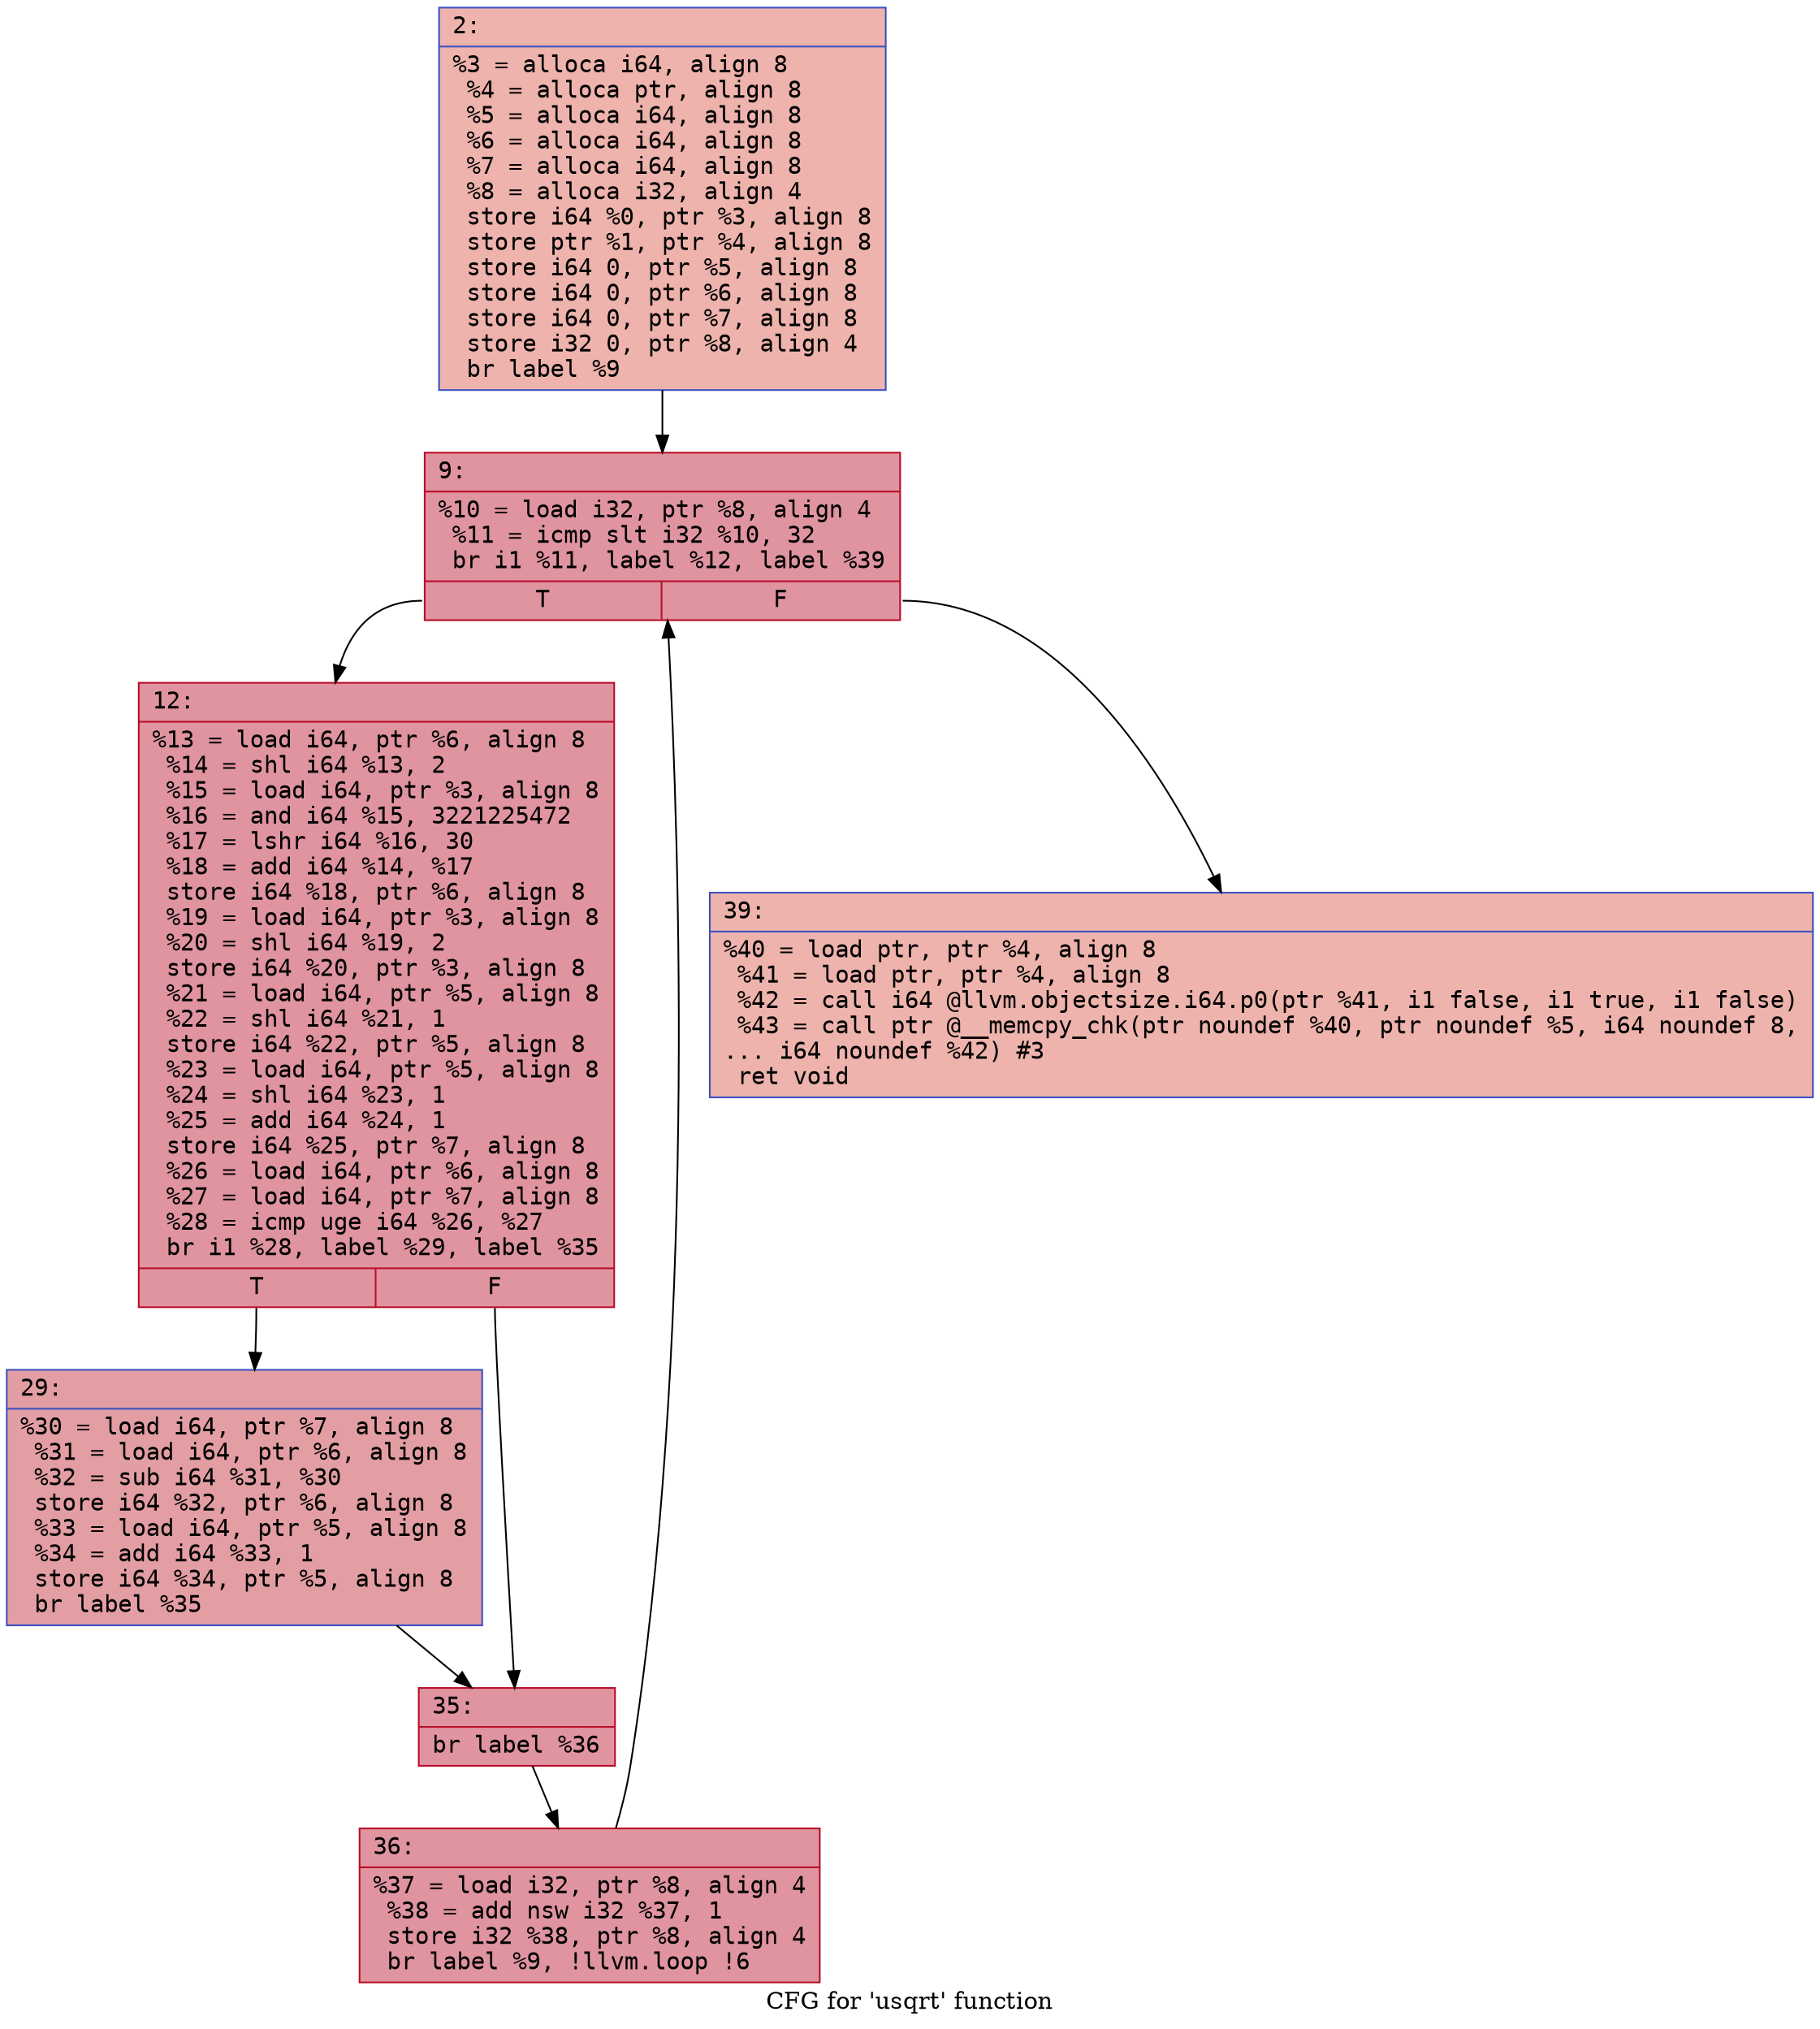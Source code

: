 digraph "CFG for 'usqrt' function" {
	label="CFG for 'usqrt' function";

	Node0x6000024f5ef0 [shape=record,color="#3d50c3ff", style=filled, fillcolor="#d6524470" fontname="Courier",label="{2:\l|  %3 = alloca i64, align 8\l  %4 = alloca ptr, align 8\l  %5 = alloca i64, align 8\l  %6 = alloca i64, align 8\l  %7 = alloca i64, align 8\l  %8 = alloca i32, align 4\l  store i64 %0, ptr %3, align 8\l  store ptr %1, ptr %4, align 8\l  store i64 0, ptr %5, align 8\l  store i64 0, ptr %6, align 8\l  store i64 0, ptr %7, align 8\l  store i32 0, ptr %8, align 4\l  br label %9\l}"];
	Node0x6000024f5ef0 -> Node0x6000024f5f40[tooltip="2 -> 9\nProbability 100.00%" ];
	Node0x6000024f5f40 [shape=record,color="#b70d28ff", style=filled, fillcolor="#b70d2870" fontname="Courier",label="{9:\l|  %10 = load i32, ptr %8, align 4\l  %11 = icmp slt i32 %10, 32\l  br i1 %11, label %12, label %39\l|{<s0>T|<s1>F}}"];
	Node0x6000024f5f40:s0 -> Node0x6000024f5f90[tooltip="9 -> 12\nProbability 96.88%" ];
	Node0x6000024f5f40:s1 -> Node0x6000024f60d0[tooltip="9 -> 39\nProbability 3.12%" ];
	Node0x6000024f5f90 [shape=record,color="#b70d28ff", style=filled, fillcolor="#b70d2870" fontname="Courier",label="{12:\l|  %13 = load i64, ptr %6, align 8\l  %14 = shl i64 %13, 2\l  %15 = load i64, ptr %3, align 8\l  %16 = and i64 %15, 3221225472\l  %17 = lshr i64 %16, 30\l  %18 = add i64 %14, %17\l  store i64 %18, ptr %6, align 8\l  %19 = load i64, ptr %3, align 8\l  %20 = shl i64 %19, 2\l  store i64 %20, ptr %3, align 8\l  %21 = load i64, ptr %5, align 8\l  %22 = shl i64 %21, 1\l  store i64 %22, ptr %5, align 8\l  %23 = load i64, ptr %5, align 8\l  %24 = shl i64 %23, 1\l  %25 = add i64 %24, 1\l  store i64 %25, ptr %7, align 8\l  %26 = load i64, ptr %6, align 8\l  %27 = load i64, ptr %7, align 8\l  %28 = icmp uge i64 %26, %27\l  br i1 %28, label %29, label %35\l|{<s0>T|<s1>F}}"];
	Node0x6000024f5f90:s0 -> Node0x6000024f5fe0[tooltip="12 -> 29\nProbability 50.00%" ];
	Node0x6000024f5f90:s1 -> Node0x6000024f6030[tooltip="12 -> 35\nProbability 50.00%" ];
	Node0x6000024f5fe0 [shape=record,color="#3d50c3ff", style=filled, fillcolor="#be242e70" fontname="Courier",label="{29:\l|  %30 = load i64, ptr %7, align 8\l  %31 = load i64, ptr %6, align 8\l  %32 = sub i64 %31, %30\l  store i64 %32, ptr %6, align 8\l  %33 = load i64, ptr %5, align 8\l  %34 = add i64 %33, 1\l  store i64 %34, ptr %5, align 8\l  br label %35\l}"];
	Node0x6000024f5fe0 -> Node0x6000024f6030[tooltip="29 -> 35\nProbability 100.00%" ];
	Node0x6000024f6030 [shape=record,color="#b70d28ff", style=filled, fillcolor="#b70d2870" fontname="Courier",label="{35:\l|  br label %36\l}"];
	Node0x6000024f6030 -> Node0x6000024f6080[tooltip="35 -> 36\nProbability 100.00%" ];
	Node0x6000024f6080 [shape=record,color="#b70d28ff", style=filled, fillcolor="#b70d2870" fontname="Courier",label="{36:\l|  %37 = load i32, ptr %8, align 4\l  %38 = add nsw i32 %37, 1\l  store i32 %38, ptr %8, align 4\l  br label %9, !llvm.loop !6\l}"];
	Node0x6000024f6080 -> Node0x6000024f5f40[tooltip="36 -> 9\nProbability 100.00%" ];
	Node0x6000024f60d0 [shape=record,color="#3d50c3ff", style=filled, fillcolor="#d6524470" fontname="Courier",label="{39:\l|  %40 = load ptr, ptr %4, align 8\l  %41 = load ptr, ptr %4, align 8\l  %42 = call i64 @llvm.objectsize.i64.p0(ptr %41, i1 false, i1 true, i1 false)\l  %43 = call ptr @__memcpy_chk(ptr noundef %40, ptr noundef %5, i64 noundef 8,\l... i64 noundef %42) #3\l  ret void\l}"];
}
